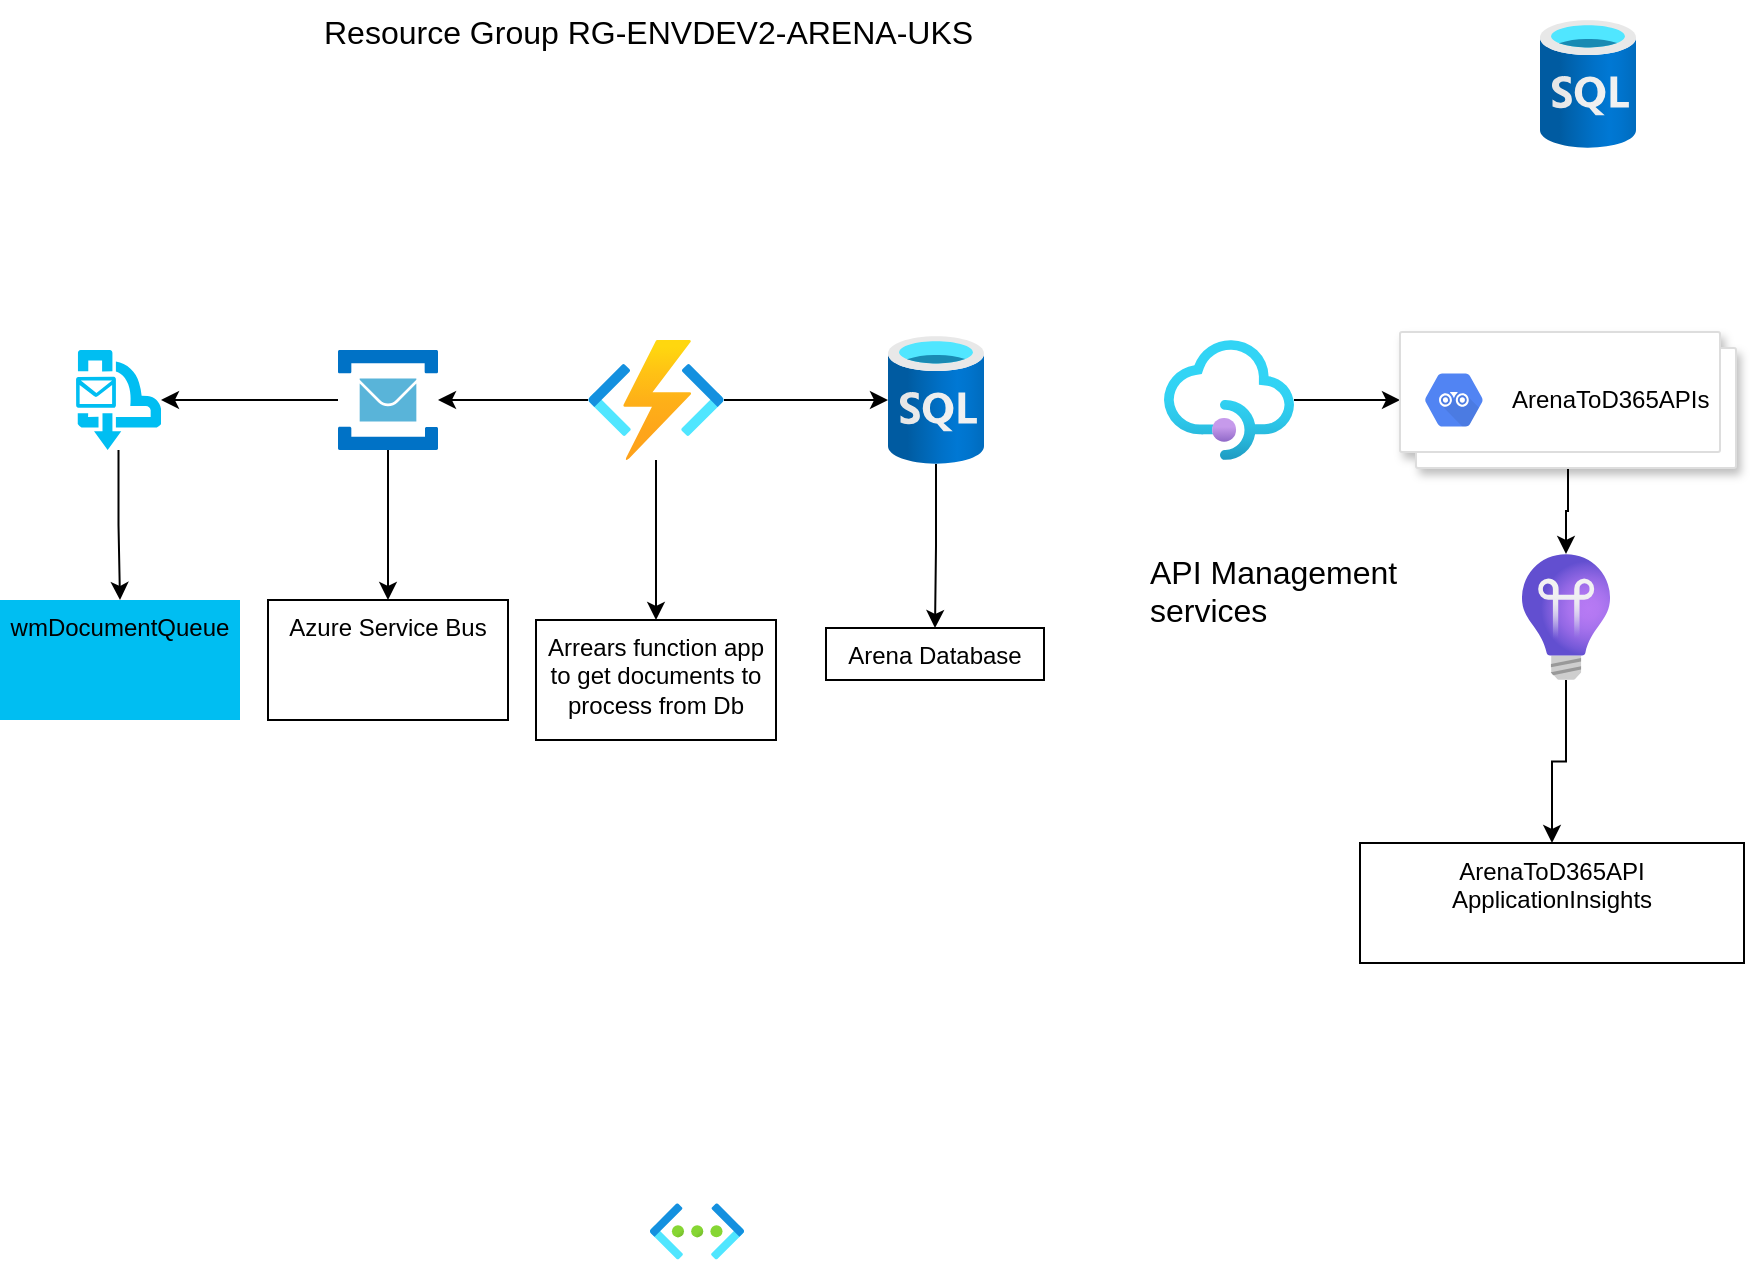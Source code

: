 <mxfile version="15.5.6" type="github">
  <diagram id="bGe6-sFl35TY6f6FGDN2" name="Page-1">
    <mxGraphModel dx="1852" dy="682" grid="1" gridSize="10" guides="1" tooltips="1" connect="1" arrows="1" fold="1" page="1" pageScale="1" pageWidth="850" pageHeight="1100" math="0" shadow="0">
      <root>
        <mxCell id="0" />
        <mxCell id="1" parent="0" />
        <mxCell id="p5G7FJhulPP3gTl2UgnR-7" value="" style="aspect=fixed;html=1;points=[];align=center;image;fontSize=12;image=img/lib/azure2/networking/Virtual_Networks.svg;" vertex="1" parent="1">
          <mxGeometry x="285" y="661.64" width="47" height="28.06" as="geometry" />
        </mxCell>
        <mxCell id="p5G7FJhulPP3gTl2UgnR-8" value="&lt;span style=&quot;color: rgb(0 , 0 , 0) ; font-size: 16px ; font-style: normal ; font-weight: 400 ; letter-spacing: normal ; text-indent: 0px ; text-transform: none ; word-spacing: 0px ; background-color: rgb(255 , 255 , 255) ; display: inline ; float: none&quot;&gt;API Management&amp;nbsp; services&lt;/span&gt;" style="text;whiteSpace=wrap;html=1;" vertex="1" parent="1">
          <mxGeometry x="533" y="330" width="180" height="60" as="geometry" />
        </mxCell>
        <mxCell id="p5G7FJhulPP3gTl2UgnR-9" value="&lt;span style=&quot;color: rgb(0 , 0 , 0) ; font-size: 16px ; font-style: normal ; font-weight: 400 ; letter-spacing: normal ; text-indent: 0px ; text-transform: none ; word-spacing: 0px ; background-color: rgb(255 , 255 , 255) ; display: inline ; float: none&quot;&gt;Resource Group RG-ENVDEV2-ARENA-UKS&lt;/span&gt;" style="text;whiteSpace=wrap;html=1;" vertex="1" parent="1">
          <mxGeometry x="120" y="60" width="410" height="30" as="geometry" />
        </mxCell>
        <mxCell id="p5G7FJhulPP3gTl2UgnR-37" value="" style="edgeStyle=orthogonalEdgeStyle;rounded=0;orthogonalLoop=1;jettySize=auto;html=1;" edge="1" parent="1" source="p5G7FJhulPP3gTl2UgnR-21" target="p5G7FJhulPP3gTl2UgnR-29">
          <mxGeometry relative="1" as="geometry" />
        </mxCell>
        <mxCell id="p5G7FJhulPP3gTl2UgnR-21" value="" style="aspect=fixed;html=1;points=[];align=center;image;fontSize=12;image=img/lib/azure2/app_services/API_Management_Services.svg;" vertex="1" parent="1">
          <mxGeometry x="542" y="230" width="65" height="60" as="geometry" />
        </mxCell>
        <mxCell id="p5G7FJhulPP3gTl2UgnR-33" value="" style="edgeStyle=orthogonalEdgeStyle;rounded=0;orthogonalLoop=1;jettySize=auto;html=1;" edge="1" parent="1" source="p5G7FJhulPP3gTl2UgnR-24" target="p5G7FJhulPP3gTl2UgnR-27">
          <mxGeometry relative="1" as="geometry" />
        </mxCell>
        <mxCell id="p5G7FJhulPP3gTl2UgnR-34" value="" style="edgeStyle=orthogonalEdgeStyle;rounded=0;orthogonalLoop=1;jettySize=auto;html=1;" edge="1" parent="1" source="p5G7FJhulPP3gTl2UgnR-24" target="p5G7FJhulPP3gTl2UgnR-25">
          <mxGeometry relative="1" as="geometry" />
        </mxCell>
        <mxCell id="p5G7FJhulPP3gTl2UgnR-41" value="" style="edgeStyle=orthogonalEdgeStyle;rounded=0;orthogonalLoop=1;jettySize=auto;html=1;" edge="1" parent="1" source="p5G7FJhulPP3gTl2UgnR-24" target="p5G7FJhulPP3gTl2UgnR-40">
          <mxGeometry relative="1" as="geometry" />
        </mxCell>
        <mxCell id="p5G7FJhulPP3gTl2UgnR-24" value="" style="aspect=fixed;html=1;points=[];align=center;image;fontSize=12;image=img/lib/azure2/compute/Function_Apps.svg;" vertex="1" parent="1">
          <mxGeometry x="254" y="230" width="68" height="60" as="geometry" />
        </mxCell>
        <mxCell id="p5G7FJhulPP3gTl2UgnR-39" value="" style="edgeStyle=orthogonalEdgeStyle;rounded=0;orthogonalLoop=1;jettySize=auto;html=1;" edge="1" parent="1" source="p5G7FJhulPP3gTl2UgnR-25" target="p5G7FJhulPP3gTl2UgnR-38">
          <mxGeometry relative="1" as="geometry" />
        </mxCell>
        <mxCell id="p5G7FJhulPP3gTl2UgnR-25" value="" style="aspect=fixed;html=1;points=[];align=center;image;fontSize=12;image=img/lib/azure2/databases/SQL_Database.svg;" vertex="1" parent="1">
          <mxGeometry x="404" y="228" width="48" height="64" as="geometry" />
        </mxCell>
        <mxCell id="p5G7FJhulPP3gTl2UgnR-50" value="" style="edgeStyle=orthogonalEdgeStyle;rounded=0;orthogonalLoop=1;jettySize=auto;html=1;" edge="1" parent="1" source="p5G7FJhulPP3gTl2UgnR-26" target="p5G7FJhulPP3gTl2UgnR-49">
          <mxGeometry relative="1" as="geometry" />
        </mxCell>
        <mxCell id="p5G7FJhulPP3gTl2UgnR-26" value="" style="aspect=fixed;html=1;points=[];align=center;image;fontSize=12;image=img/lib/azure2/devops/Application_Insights.svg;" vertex="1" parent="1">
          <mxGeometry x="721" y="337" width="44" height="63" as="geometry" />
        </mxCell>
        <mxCell id="p5G7FJhulPP3gTl2UgnR-35" value="" style="edgeStyle=orthogonalEdgeStyle;rounded=0;orthogonalLoop=1;jettySize=auto;html=1;" edge="1" parent="1" source="p5G7FJhulPP3gTl2UgnR-27" target="p5G7FJhulPP3gTl2UgnR-28">
          <mxGeometry relative="1" as="geometry" />
        </mxCell>
        <mxCell id="p5G7FJhulPP3gTl2UgnR-48" value="" style="edgeStyle=orthogonalEdgeStyle;rounded=0;orthogonalLoop=1;jettySize=auto;html=1;" edge="1" parent="1" source="p5G7FJhulPP3gTl2UgnR-27" target="p5G7FJhulPP3gTl2UgnR-47">
          <mxGeometry relative="1" as="geometry" />
        </mxCell>
        <mxCell id="p5G7FJhulPP3gTl2UgnR-27" value="" style="sketch=0;aspect=fixed;html=1;points=[];align=center;image;fontSize=12;image=img/lib/mscae/Service_Bus.svg;" vertex="1" parent="1">
          <mxGeometry x="129" y="235" width="50" height="50" as="geometry" />
        </mxCell>
        <mxCell id="p5G7FJhulPP3gTl2UgnR-46" value="" style="edgeStyle=orthogonalEdgeStyle;rounded=0;orthogonalLoop=1;jettySize=auto;html=1;" edge="1" parent="1" source="p5G7FJhulPP3gTl2UgnR-28" target="p5G7FJhulPP3gTl2UgnR-45">
          <mxGeometry relative="1" as="geometry" />
        </mxCell>
        <mxCell id="p5G7FJhulPP3gTl2UgnR-28" value="" style="verticalLabelPosition=bottom;html=1;verticalAlign=top;align=center;strokeColor=none;fillColor=#00BEF2;shape=mxgraph.azure.service_bus_queues;pointerEvents=1;" vertex="1" parent="1">
          <mxGeometry x="-2" y="235" width="42.5" height="50" as="geometry" />
        </mxCell>
        <mxCell id="p5G7FJhulPP3gTl2UgnR-51" value="" style="edgeStyle=orthogonalEdgeStyle;rounded=0;orthogonalLoop=1;jettySize=auto;html=1;" edge="1" parent="1" source="p5G7FJhulPP3gTl2UgnR-29" target="p5G7FJhulPP3gTl2UgnR-26">
          <mxGeometry relative="1" as="geometry" />
        </mxCell>
        <mxCell id="p5G7FJhulPP3gTl2UgnR-29" value="" style="shape=mxgraph.gcp2.doubleRect;strokeColor=#dddddd;shadow=1;strokeWidth=1;" vertex="1" parent="1">
          <mxGeometry x="660" y="226" width="168" height="68" as="geometry" />
        </mxCell>
        <mxCell id="p5G7FJhulPP3gTl2UgnR-30" value="&lt;font color=&quot;#000000&quot;&gt;ArenaToD365APIs&lt;/font&gt;" style="sketch=0;dashed=0;connectable=0;html=1;fillColor=#5184F3;strokeColor=none;shape=mxgraph.gcp2.hexIcon;prIcon=api_analytics;part=1;labelPosition=right;verticalLabelPosition=middle;align=left;verticalAlign=middle;spacingLeft=5;fontColor=#999999;fontSize=12;" vertex="1" parent="p5G7FJhulPP3gTl2UgnR-29">
          <mxGeometry y="0.5" width="44" height="39" relative="1" as="geometry">
            <mxPoint x="5" y="-19.5" as="offset" />
          </mxGeometry>
        </mxCell>
        <mxCell id="p5G7FJhulPP3gTl2UgnR-38" value="Arena Database" style="whiteSpace=wrap;html=1;verticalAlign=top;labelBackgroundColor=white;" vertex="1" parent="1">
          <mxGeometry x="373" y="374" width="109" height="26" as="geometry" />
        </mxCell>
        <mxCell id="p5G7FJhulPP3gTl2UgnR-40" value="Arrears function app to get documents to process from Db" style="whiteSpace=wrap;html=1;verticalAlign=top;labelBackgroundColor=white;" vertex="1" parent="1">
          <mxGeometry x="228" y="370" width="120" height="60" as="geometry" />
        </mxCell>
        <mxCell id="p5G7FJhulPP3gTl2UgnR-45" value="wmDocumentQueue" style="whiteSpace=wrap;html=1;verticalAlign=top;strokeColor=none;fillColor=#00BEF2;" vertex="1" parent="1">
          <mxGeometry x="-40" y="360" width="120" height="60" as="geometry" />
        </mxCell>
        <mxCell id="p5G7FJhulPP3gTl2UgnR-47" value="Azure Service Bus" style="whiteSpace=wrap;html=1;verticalAlign=top;labelBackgroundColor=white;sketch=0;" vertex="1" parent="1">
          <mxGeometry x="94" y="360" width="120" height="60" as="geometry" />
        </mxCell>
        <mxCell id="p5G7FJhulPP3gTl2UgnR-49" value="ArenaToD365API&lt;br&gt;ApplicationInsights" style="whiteSpace=wrap;html=1;verticalAlign=top;labelBackgroundColor=white;" vertex="1" parent="1">
          <mxGeometry x="640" y="481.5" width="192" height="60" as="geometry" />
        </mxCell>
        <mxCell id="p5G7FJhulPP3gTl2UgnR-52" value="" style="aspect=fixed;html=1;points=[];align=center;image;fontSize=12;image=img/lib/azure2/databases/SQL_Database.svg;" vertex="1" parent="1">
          <mxGeometry x="730" y="70" width="48" height="64" as="geometry" />
        </mxCell>
      </root>
    </mxGraphModel>
  </diagram>
</mxfile>
